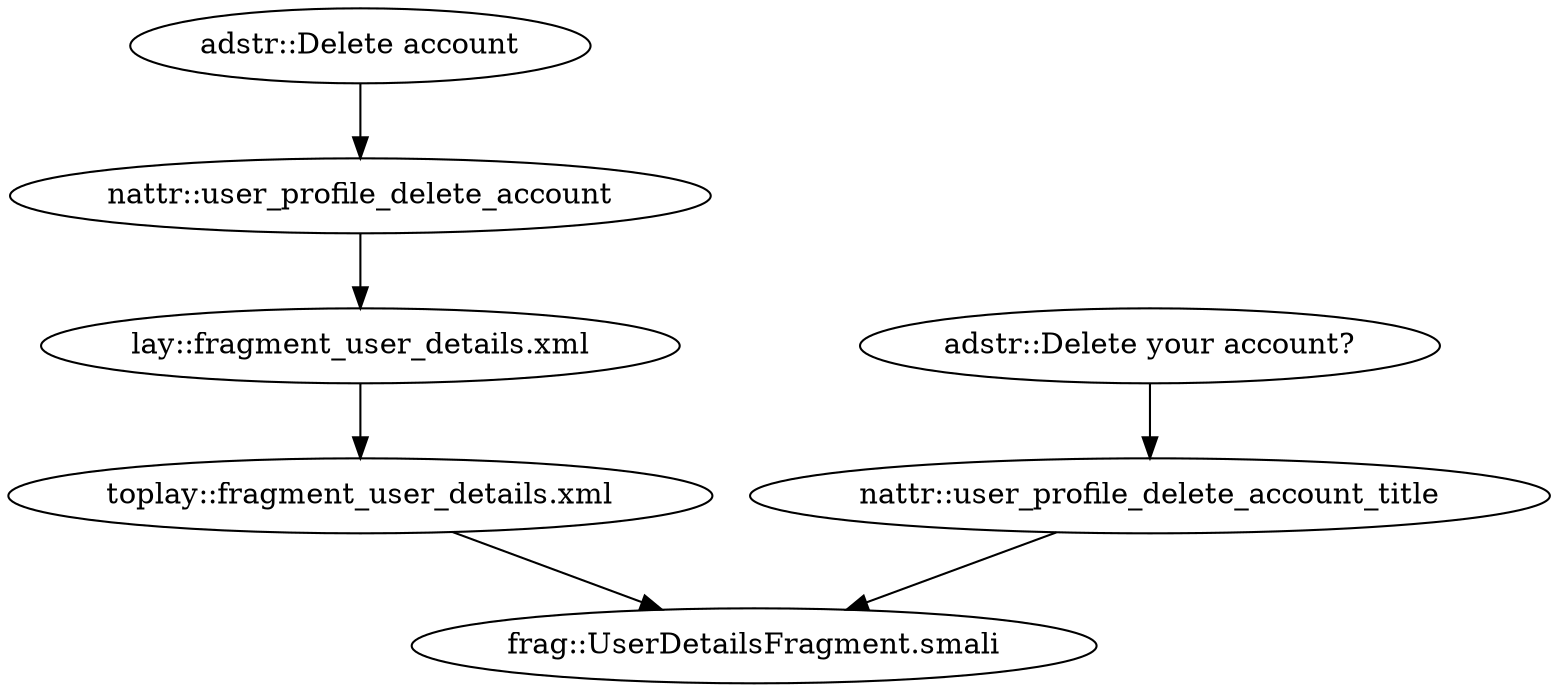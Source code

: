digraph G {
"adstr::Delete account" -> "nattr::user_profile_delete_account"
"adstr::Delete your account?" -> "nattr::user_profile_delete_account_title"
"nattr::user_profile_delete_account" -> "lay::fragment_user_details.xml"
"nattr::user_profile_delete_account_title" -> "frag::UserDetailsFragment.smali"
"lay::fragment_user_details.xml" -> "toplay::fragment_user_details.xml"
"toplay::fragment_user_details.xml" -> "frag::UserDetailsFragment.smali"
}

